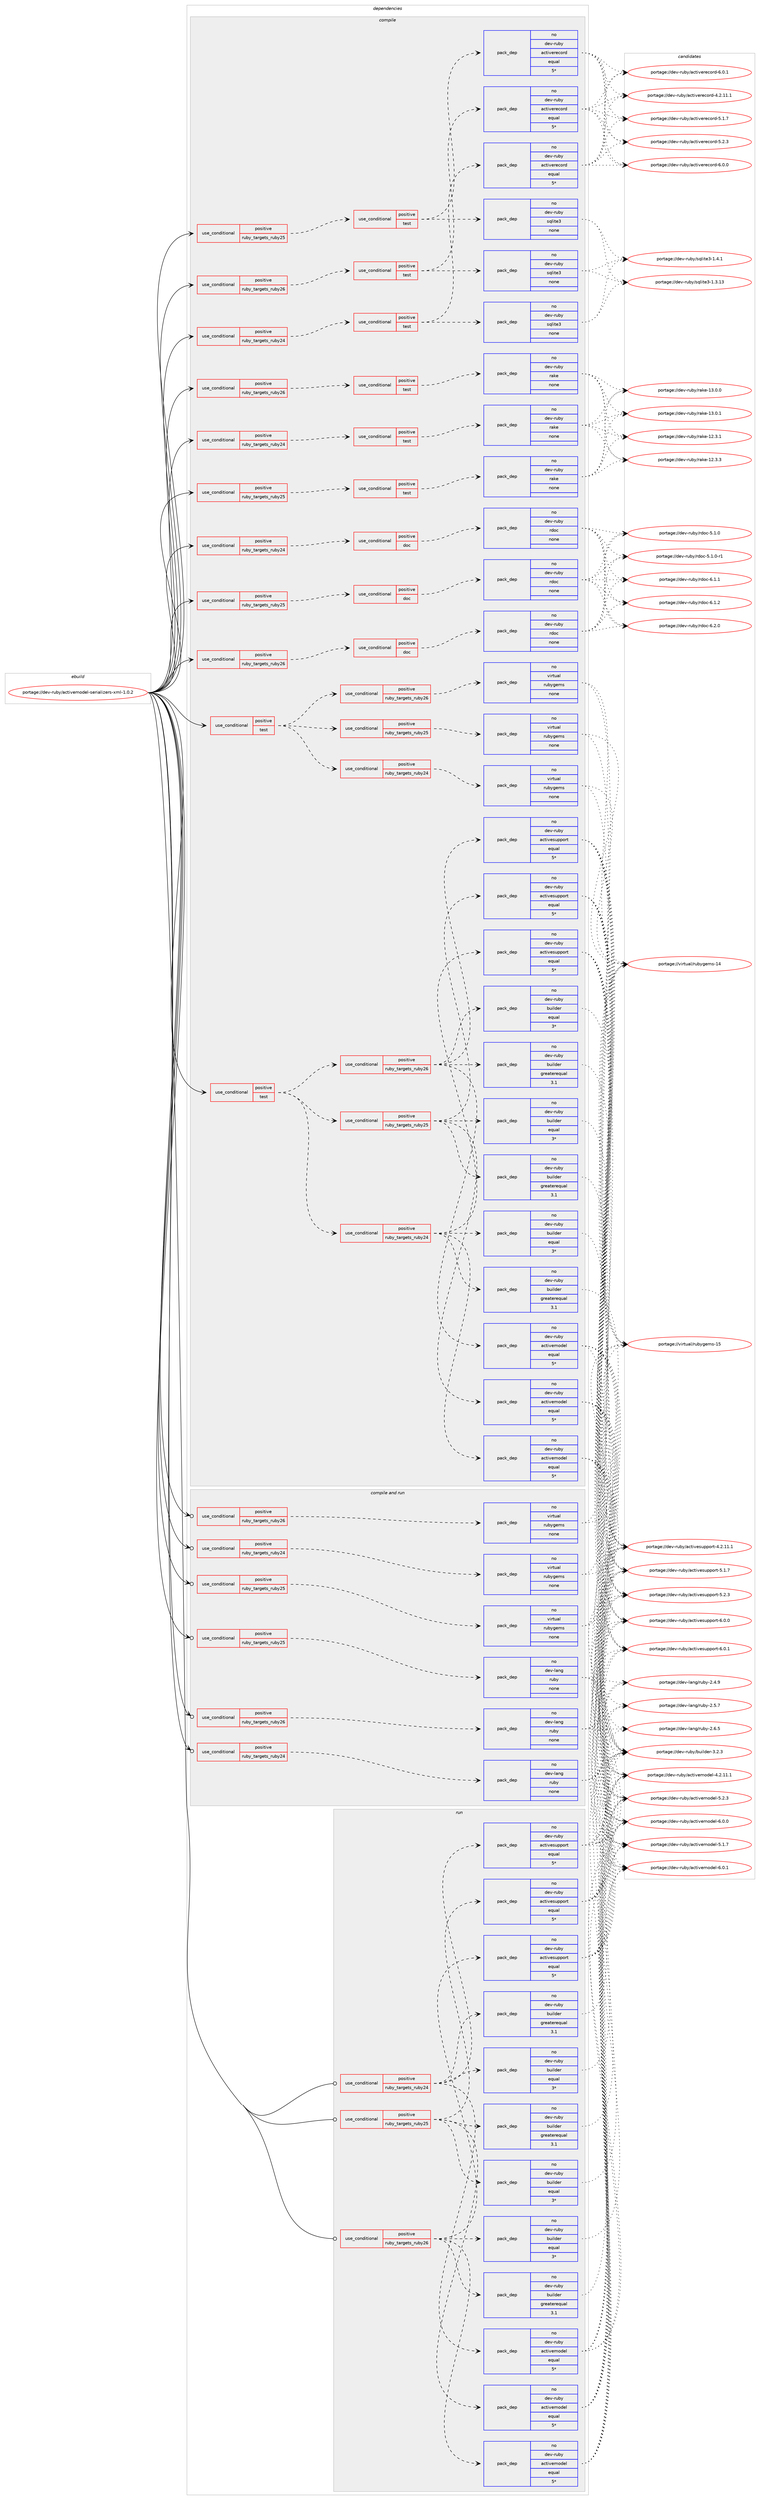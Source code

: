 digraph prolog {

# *************
# Graph options
# *************

newrank=true;
concentrate=true;
compound=true;
graph [rankdir=LR,fontname=Helvetica,fontsize=10,ranksep=1.5];#, ranksep=2.5, nodesep=0.2];
edge  [arrowhead=vee];
node  [fontname=Helvetica,fontsize=10];

# **********
# The ebuild
# **********

subgraph cluster_leftcol {
color=gray;
rank=same;
label=<<i>ebuild</i>>;
id [label="portage://dev-ruby/activemodel-serializers-xml-1.0.2", color=red, width=4, href="../dev-ruby/activemodel-serializers-xml-1.0.2.svg"];
}

# ****************
# The dependencies
# ****************

subgraph cluster_midcol {
color=gray;
label=<<i>dependencies</i>>;
subgraph cluster_compile {
fillcolor="#eeeeee";
style=filled;
label=<<i>compile</i>>;
subgraph cond46515 {
dependency210019 [label=<<TABLE BORDER="0" CELLBORDER="1" CELLSPACING="0" CELLPADDING="4"><TR><TD ROWSPAN="3" CELLPADDING="10">use_conditional</TD></TR><TR><TD>positive</TD></TR><TR><TD>ruby_targets_ruby24</TD></TR></TABLE>>, shape=none, color=red];
subgraph cond46516 {
dependency210020 [label=<<TABLE BORDER="0" CELLBORDER="1" CELLSPACING="0" CELLPADDING="4"><TR><TD ROWSPAN="3" CELLPADDING="10">use_conditional</TD></TR><TR><TD>positive</TD></TR><TR><TD>doc</TD></TR></TABLE>>, shape=none, color=red];
subgraph pack160068 {
dependency210021 [label=<<TABLE BORDER="0" CELLBORDER="1" CELLSPACING="0" CELLPADDING="4" WIDTH="220"><TR><TD ROWSPAN="6" CELLPADDING="30">pack_dep</TD></TR><TR><TD WIDTH="110">no</TD></TR><TR><TD>dev-ruby</TD></TR><TR><TD>rdoc</TD></TR><TR><TD>none</TD></TR><TR><TD></TD></TR></TABLE>>, shape=none, color=blue];
}
dependency210020:e -> dependency210021:w [weight=20,style="dashed",arrowhead="vee"];
}
dependency210019:e -> dependency210020:w [weight=20,style="dashed",arrowhead="vee"];
}
id:e -> dependency210019:w [weight=20,style="solid",arrowhead="vee"];
subgraph cond46517 {
dependency210022 [label=<<TABLE BORDER="0" CELLBORDER="1" CELLSPACING="0" CELLPADDING="4"><TR><TD ROWSPAN="3" CELLPADDING="10">use_conditional</TD></TR><TR><TD>positive</TD></TR><TR><TD>ruby_targets_ruby24</TD></TR></TABLE>>, shape=none, color=red];
subgraph cond46518 {
dependency210023 [label=<<TABLE BORDER="0" CELLBORDER="1" CELLSPACING="0" CELLPADDING="4"><TR><TD ROWSPAN="3" CELLPADDING="10">use_conditional</TD></TR><TR><TD>positive</TD></TR><TR><TD>test</TD></TR></TABLE>>, shape=none, color=red];
subgraph pack160069 {
dependency210024 [label=<<TABLE BORDER="0" CELLBORDER="1" CELLSPACING="0" CELLPADDING="4" WIDTH="220"><TR><TD ROWSPAN="6" CELLPADDING="30">pack_dep</TD></TR><TR><TD WIDTH="110">no</TD></TR><TR><TD>dev-ruby</TD></TR><TR><TD>activerecord</TD></TR><TR><TD>equal</TD></TR><TR><TD>5*</TD></TR></TABLE>>, shape=none, color=blue];
}
dependency210023:e -> dependency210024:w [weight=20,style="dashed",arrowhead="vee"];
subgraph pack160070 {
dependency210025 [label=<<TABLE BORDER="0" CELLBORDER="1" CELLSPACING="0" CELLPADDING="4" WIDTH="220"><TR><TD ROWSPAN="6" CELLPADDING="30">pack_dep</TD></TR><TR><TD WIDTH="110">no</TD></TR><TR><TD>dev-ruby</TD></TR><TR><TD>sqlite3</TD></TR><TR><TD>none</TD></TR><TR><TD></TD></TR></TABLE>>, shape=none, color=blue];
}
dependency210023:e -> dependency210025:w [weight=20,style="dashed",arrowhead="vee"];
}
dependency210022:e -> dependency210023:w [weight=20,style="dashed",arrowhead="vee"];
}
id:e -> dependency210022:w [weight=20,style="solid",arrowhead="vee"];
subgraph cond46519 {
dependency210026 [label=<<TABLE BORDER="0" CELLBORDER="1" CELLSPACING="0" CELLPADDING="4"><TR><TD ROWSPAN="3" CELLPADDING="10">use_conditional</TD></TR><TR><TD>positive</TD></TR><TR><TD>ruby_targets_ruby24</TD></TR></TABLE>>, shape=none, color=red];
subgraph cond46520 {
dependency210027 [label=<<TABLE BORDER="0" CELLBORDER="1" CELLSPACING="0" CELLPADDING="4"><TR><TD ROWSPAN="3" CELLPADDING="10">use_conditional</TD></TR><TR><TD>positive</TD></TR><TR><TD>test</TD></TR></TABLE>>, shape=none, color=red];
subgraph pack160071 {
dependency210028 [label=<<TABLE BORDER="0" CELLBORDER="1" CELLSPACING="0" CELLPADDING="4" WIDTH="220"><TR><TD ROWSPAN="6" CELLPADDING="30">pack_dep</TD></TR><TR><TD WIDTH="110">no</TD></TR><TR><TD>dev-ruby</TD></TR><TR><TD>rake</TD></TR><TR><TD>none</TD></TR><TR><TD></TD></TR></TABLE>>, shape=none, color=blue];
}
dependency210027:e -> dependency210028:w [weight=20,style="dashed",arrowhead="vee"];
}
dependency210026:e -> dependency210027:w [weight=20,style="dashed",arrowhead="vee"];
}
id:e -> dependency210026:w [weight=20,style="solid",arrowhead="vee"];
subgraph cond46521 {
dependency210029 [label=<<TABLE BORDER="0" CELLBORDER="1" CELLSPACING="0" CELLPADDING="4"><TR><TD ROWSPAN="3" CELLPADDING="10">use_conditional</TD></TR><TR><TD>positive</TD></TR><TR><TD>ruby_targets_ruby25</TD></TR></TABLE>>, shape=none, color=red];
subgraph cond46522 {
dependency210030 [label=<<TABLE BORDER="0" CELLBORDER="1" CELLSPACING="0" CELLPADDING="4"><TR><TD ROWSPAN="3" CELLPADDING="10">use_conditional</TD></TR><TR><TD>positive</TD></TR><TR><TD>doc</TD></TR></TABLE>>, shape=none, color=red];
subgraph pack160072 {
dependency210031 [label=<<TABLE BORDER="0" CELLBORDER="1" CELLSPACING="0" CELLPADDING="4" WIDTH="220"><TR><TD ROWSPAN="6" CELLPADDING="30">pack_dep</TD></TR><TR><TD WIDTH="110">no</TD></TR><TR><TD>dev-ruby</TD></TR><TR><TD>rdoc</TD></TR><TR><TD>none</TD></TR><TR><TD></TD></TR></TABLE>>, shape=none, color=blue];
}
dependency210030:e -> dependency210031:w [weight=20,style="dashed",arrowhead="vee"];
}
dependency210029:e -> dependency210030:w [weight=20,style="dashed",arrowhead="vee"];
}
id:e -> dependency210029:w [weight=20,style="solid",arrowhead="vee"];
subgraph cond46523 {
dependency210032 [label=<<TABLE BORDER="0" CELLBORDER="1" CELLSPACING="0" CELLPADDING="4"><TR><TD ROWSPAN="3" CELLPADDING="10">use_conditional</TD></TR><TR><TD>positive</TD></TR><TR><TD>ruby_targets_ruby25</TD></TR></TABLE>>, shape=none, color=red];
subgraph cond46524 {
dependency210033 [label=<<TABLE BORDER="0" CELLBORDER="1" CELLSPACING="0" CELLPADDING="4"><TR><TD ROWSPAN="3" CELLPADDING="10">use_conditional</TD></TR><TR><TD>positive</TD></TR><TR><TD>test</TD></TR></TABLE>>, shape=none, color=red];
subgraph pack160073 {
dependency210034 [label=<<TABLE BORDER="0" CELLBORDER="1" CELLSPACING="0" CELLPADDING="4" WIDTH="220"><TR><TD ROWSPAN="6" CELLPADDING="30">pack_dep</TD></TR><TR><TD WIDTH="110">no</TD></TR><TR><TD>dev-ruby</TD></TR><TR><TD>activerecord</TD></TR><TR><TD>equal</TD></TR><TR><TD>5*</TD></TR></TABLE>>, shape=none, color=blue];
}
dependency210033:e -> dependency210034:w [weight=20,style="dashed",arrowhead="vee"];
subgraph pack160074 {
dependency210035 [label=<<TABLE BORDER="0" CELLBORDER="1" CELLSPACING="0" CELLPADDING="4" WIDTH="220"><TR><TD ROWSPAN="6" CELLPADDING="30">pack_dep</TD></TR><TR><TD WIDTH="110">no</TD></TR><TR><TD>dev-ruby</TD></TR><TR><TD>sqlite3</TD></TR><TR><TD>none</TD></TR><TR><TD></TD></TR></TABLE>>, shape=none, color=blue];
}
dependency210033:e -> dependency210035:w [weight=20,style="dashed",arrowhead="vee"];
}
dependency210032:e -> dependency210033:w [weight=20,style="dashed",arrowhead="vee"];
}
id:e -> dependency210032:w [weight=20,style="solid",arrowhead="vee"];
subgraph cond46525 {
dependency210036 [label=<<TABLE BORDER="0" CELLBORDER="1" CELLSPACING="0" CELLPADDING="4"><TR><TD ROWSPAN="3" CELLPADDING="10">use_conditional</TD></TR><TR><TD>positive</TD></TR><TR><TD>ruby_targets_ruby25</TD></TR></TABLE>>, shape=none, color=red];
subgraph cond46526 {
dependency210037 [label=<<TABLE BORDER="0" CELLBORDER="1" CELLSPACING="0" CELLPADDING="4"><TR><TD ROWSPAN="3" CELLPADDING="10">use_conditional</TD></TR><TR><TD>positive</TD></TR><TR><TD>test</TD></TR></TABLE>>, shape=none, color=red];
subgraph pack160075 {
dependency210038 [label=<<TABLE BORDER="0" CELLBORDER="1" CELLSPACING="0" CELLPADDING="4" WIDTH="220"><TR><TD ROWSPAN="6" CELLPADDING="30">pack_dep</TD></TR><TR><TD WIDTH="110">no</TD></TR><TR><TD>dev-ruby</TD></TR><TR><TD>rake</TD></TR><TR><TD>none</TD></TR><TR><TD></TD></TR></TABLE>>, shape=none, color=blue];
}
dependency210037:e -> dependency210038:w [weight=20,style="dashed",arrowhead="vee"];
}
dependency210036:e -> dependency210037:w [weight=20,style="dashed",arrowhead="vee"];
}
id:e -> dependency210036:w [weight=20,style="solid",arrowhead="vee"];
subgraph cond46527 {
dependency210039 [label=<<TABLE BORDER="0" CELLBORDER="1" CELLSPACING="0" CELLPADDING="4"><TR><TD ROWSPAN="3" CELLPADDING="10">use_conditional</TD></TR><TR><TD>positive</TD></TR><TR><TD>ruby_targets_ruby26</TD></TR></TABLE>>, shape=none, color=red];
subgraph cond46528 {
dependency210040 [label=<<TABLE BORDER="0" CELLBORDER="1" CELLSPACING="0" CELLPADDING="4"><TR><TD ROWSPAN="3" CELLPADDING="10">use_conditional</TD></TR><TR><TD>positive</TD></TR><TR><TD>doc</TD></TR></TABLE>>, shape=none, color=red];
subgraph pack160076 {
dependency210041 [label=<<TABLE BORDER="0" CELLBORDER="1" CELLSPACING="0" CELLPADDING="4" WIDTH="220"><TR><TD ROWSPAN="6" CELLPADDING="30">pack_dep</TD></TR><TR><TD WIDTH="110">no</TD></TR><TR><TD>dev-ruby</TD></TR><TR><TD>rdoc</TD></TR><TR><TD>none</TD></TR><TR><TD></TD></TR></TABLE>>, shape=none, color=blue];
}
dependency210040:e -> dependency210041:w [weight=20,style="dashed",arrowhead="vee"];
}
dependency210039:e -> dependency210040:w [weight=20,style="dashed",arrowhead="vee"];
}
id:e -> dependency210039:w [weight=20,style="solid",arrowhead="vee"];
subgraph cond46529 {
dependency210042 [label=<<TABLE BORDER="0" CELLBORDER="1" CELLSPACING="0" CELLPADDING="4"><TR><TD ROWSPAN="3" CELLPADDING="10">use_conditional</TD></TR><TR><TD>positive</TD></TR><TR><TD>ruby_targets_ruby26</TD></TR></TABLE>>, shape=none, color=red];
subgraph cond46530 {
dependency210043 [label=<<TABLE BORDER="0" CELLBORDER="1" CELLSPACING="0" CELLPADDING="4"><TR><TD ROWSPAN="3" CELLPADDING="10">use_conditional</TD></TR><TR><TD>positive</TD></TR><TR><TD>test</TD></TR></TABLE>>, shape=none, color=red];
subgraph pack160077 {
dependency210044 [label=<<TABLE BORDER="0" CELLBORDER="1" CELLSPACING="0" CELLPADDING="4" WIDTH="220"><TR><TD ROWSPAN="6" CELLPADDING="30">pack_dep</TD></TR><TR><TD WIDTH="110">no</TD></TR><TR><TD>dev-ruby</TD></TR><TR><TD>activerecord</TD></TR><TR><TD>equal</TD></TR><TR><TD>5*</TD></TR></TABLE>>, shape=none, color=blue];
}
dependency210043:e -> dependency210044:w [weight=20,style="dashed",arrowhead="vee"];
subgraph pack160078 {
dependency210045 [label=<<TABLE BORDER="0" CELLBORDER="1" CELLSPACING="0" CELLPADDING="4" WIDTH="220"><TR><TD ROWSPAN="6" CELLPADDING="30">pack_dep</TD></TR><TR><TD WIDTH="110">no</TD></TR><TR><TD>dev-ruby</TD></TR><TR><TD>sqlite3</TD></TR><TR><TD>none</TD></TR><TR><TD></TD></TR></TABLE>>, shape=none, color=blue];
}
dependency210043:e -> dependency210045:w [weight=20,style="dashed",arrowhead="vee"];
}
dependency210042:e -> dependency210043:w [weight=20,style="dashed",arrowhead="vee"];
}
id:e -> dependency210042:w [weight=20,style="solid",arrowhead="vee"];
subgraph cond46531 {
dependency210046 [label=<<TABLE BORDER="0" CELLBORDER="1" CELLSPACING="0" CELLPADDING="4"><TR><TD ROWSPAN="3" CELLPADDING="10">use_conditional</TD></TR><TR><TD>positive</TD></TR><TR><TD>ruby_targets_ruby26</TD></TR></TABLE>>, shape=none, color=red];
subgraph cond46532 {
dependency210047 [label=<<TABLE BORDER="0" CELLBORDER="1" CELLSPACING="0" CELLPADDING="4"><TR><TD ROWSPAN="3" CELLPADDING="10">use_conditional</TD></TR><TR><TD>positive</TD></TR><TR><TD>test</TD></TR></TABLE>>, shape=none, color=red];
subgraph pack160079 {
dependency210048 [label=<<TABLE BORDER="0" CELLBORDER="1" CELLSPACING="0" CELLPADDING="4" WIDTH="220"><TR><TD ROWSPAN="6" CELLPADDING="30">pack_dep</TD></TR><TR><TD WIDTH="110">no</TD></TR><TR><TD>dev-ruby</TD></TR><TR><TD>rake</TD></TR><TR><TD>none</TD></TR><TR><TD></TD></TR></TABLE>>, shape=none, color=blue];
}
dependency210047:e -> dependency210048:w [weight=20,style="dashed",arrowhead="vee"];
}
dependency210046:e -> dependency210047:w [weight=20,style="dashed",arrowhead="vee"];
}
id:e -> dependency210046:w [weight=20,style="solid",arrowhead="vee"];
subgraph cond46533 {
dependency210049 [label=<<TABLE BORDER="0" CELLBORDER="1" CELLSPACING="0" CELLPADDING="4"><TR><TD ROWSPAN="3" CELLPADDING="10">use_conditional</TD></TR><TR><TD>positive</TD></TR><TR><TD>test</TD></TR></TABLE>>, shape=none, color=red];
subgraph cond46534 {
dependency210050 [label=<<TABLE BORDER="0" CELLBORDER="1" CELLSPACING="0" CELLPADDING="4"><TR><TD ROWSPAN="3" CELLPADDING="10">use_conditional</TD></TR><TR><TD>positive</TD></TR><TR><TD>ruby_targets_ruby24</TD></TR></TABLE>>, shape=none, color=red];
subgraph pack160080 {
dependency210051 [label=<<TABLE BORDER="0" CELLBORDER="1" CELLSPACING="0" CELLPADDING="4" WIDTH="220"><TR><TD ROWSPAN="6" CELLPADDING="30">pack_dep</TD></TR><TR><TD WIDTH="110">no</TD></TR><TR><TD>dev-ruby</TD></TR><TR><TD>activesupport</TD></TR><TR><TD>equal</TD></TR><TR><TD>5*</TD></TR></TABLE>>, shape=none, color=blue];
}
dependency210050:e -> dependency210051:w [weight=20,style="dashed",arrowhead="vee"];
subgraph pack160081 {
dependency210052 [label=<<TABLE BORDER="0" CELLBORDER="1" CELLSPACING="0" CELLPADDING="4" WIDTH="220"><TR><TD ROWSPAN="6" CELLPADDING="30">pack_dep</TD></TR><TR><TD WIDTH="110">no</TD></TR><TR><TD>dev-ruby</TD></TR><TR><TD>activemodel</TD></TR><TR><TD>equal</TD></TR><TR><TD>5*</TD></TR></TABLE>>, shape=none, color=blue];
}
dependency210050:e -> dependency210052:w [weight=20,style="dashed",arrowhead="vee"];
subgraph pack160082 {
dependency210053 [label=<<TABLE BORDER="0" CELLBORDER="1" CELLSPACING="0" CELLPADDING="4" WIDTH="220"><TR><TD ROWSPAN="6" CELLPADDING="30">pack_dep</TD></TR><TR><TD WIDTH="110">no</TD></TR><TR><TD>dev-ruby</TD></TR><TR><TD>builder</TD></TR><TR><TD>equal</TD></TR><TR><TD>3*</TD></TR></TABLE>>, shape=none, color=blue];
}
dependency210050:e -> dependency210053:w [weight=20,style="dashed",arrowhead="vee"];
subgraph pack160083 {
dependency210054 [label=<<TABLE BORDER="0" CELLBORDER="1" CELLSPACING="0" CELLPADDING="4" WIDTH="220"><TR><TD ROWSPAN="6" CELLPADDING="30">pack_dep</TD></TR><TR><TD WIDTH="110">no</TD></TR><TR><TD>dev-ruby</TD></TR><TR><TD>builder</TD></TR><TR><TD>greaterequal</TD></TR><TR><TD>3.1</TD></TR></TABLE>>, shape=none, color=blue];
}
dependency210050:e -> dependency210054:w [weight=20,style="dashed",arrowhead="vee"];
}
dependency210049:e -> dependency210050:w [weight=20,style="dashed",arrowhead="vee"];
subgraph cond46535 {
dependency210055 [label=<<TABLE BORDER="0" CELLBORDER="1" CELLSPACING="0" CELLPADDING="4"><TR><TD ROWSPAN="3" CELLPADDING="10">use_conditional</TD></TR><TR><TD>positive</TD></TR><TR><TD>ruby_targets_ruby25</TD></TR></TABLE>>, shape=none, color=red];
subgraph pack160084 {
dependency210056 [label=<<TABLE BORDER="0" CELLBORDER="1" CELLSPACING="0" CELLPADDING="4" WIDTH="220"><TR><TD ROWSPAN="6" CELLPADDING="30">pack_dep</TD></TR><TR><TD WIDTH="110">no</TD></TR><TR><TD>dev-ruby</TD></TR><TR><TD>activesupport</TD></TR><TR><TD>equal</TD></TR><TR><TD>5*</TD></TR></TABLE>>, shape=none, color=blue];
}
dependency210055:e -> dependency210056:w [weight=20,style="dashed",arrowhead="vee"];
subgraph pack160085 {
dependency210057 [label=<<TABLE BORDER="0" CELLBORDER="1" CELLSPACING="0" CELLPADDING="4" WIDTH="220"><TR><TD ROWSPAN="6" CELLPADDING="30">pack_dep</TD></TR><TR><TD WIDTH="110">no</TD></TR><TR><TD>dev-ruby</TD></TR><TR><TD>activemodel</TD></TR><TR><TD>equal</TD></TR><TR><TD>5*</TD></TR></TABLE>>, shape=none, color=blue];
}
dependency210055:e -> dependency210057:w [weight=20,style="dashed",arrowhead="vee"];
subgraph pack160086 {
dependency210058 [label=<<TABLE BORDER="0" CELLBORDER="1" CELLSPACING="0" CELLPADDING="4" WIDTH="220"><TR><TD ROWSPAN="6" CELLPADDING="30">pack_dep</TD></TR><TR><TD WIDTH="110">no</TD></TR><TR><TD>dev-ruby</TD></TR><TR><TD>builder</TD></TR><TR><TD>equal</TD></TR><TR><TD>3*</TD></TR></TABLE>>, shape=none, color=blue];
}
dependency210055:e -> dependency210058:w [weight=20,style="dashed",arrowhead="vee"];
subgraph pack160087 {
dependency210059 [label=<<TABLE BORDER="0" CELLBORDER="1" CELLSPACING="0" CELLPADDING="4" WIDTH="220"><TR><TD ROWSPAN="6" CELLPADDING="30">pack_dep</TD></TR><TR><TD WIDTH="110">no</TD></TR><TR><TD>dev-ruby</TD></TR><TR><TD>builder</TD></TR><TR><TD>greaterequal</TD></TR><TR><TD>3.1</TD></TR></TABLE>>, shape=none, color=blue];
}
dependency210055:e -> dependency210059:w [weight=20,style="dashed",arrowhead="vee"];
}
dependency210049:e -> dependency210055:w [weight=20,style="dashed",arrowhead="vee"];
subgraph cond46536 {
dependency210060 [label=<<TABLE BORDER="0" CELLBORDER="1" CELLSPACING="0" CELLPADDING="4"><TR><TD ROWSPAN="3" CELLPADDING="10">use_conditional</TD></TR><TR><TD>positive</TD></TR><TR><TD>ruby_targets_ruby26</TD></TR></TABLE>>, shape=none, color=red];
subgraph pack160088 {
dependency210061 [label=<<TABLE BORDER="0" CELLBORDER="1" CELLSPACING="0" CELLPADDING="4" WIDTH="220"><TR><TD ROWSPAN="6" CELLPADDING="30">pack_dep</TD></TR><TR><TD WIDTH="110">no</TD></TR><TR><TD>dev-ruby</TD></TR><TR><TD>activesupport</TD></TR><TR><TD>equal</TD></TR><TR><TD>5*</TD></TR></TABLE>>, shape=none, color=blue];
}
dependency210060:e -> dependency210061:w [weight=20,style="dashed",arrowhead="vee"];
subgraph pack160089 {
dependency210062 [label=<<TABLE BORDER="0" CELLBORDER="1" CELLSPACING="0" CELLPADDING="4" WIDTH="220"><TR><TD ROWSPAN="6" CELLPADDING="30">pack_dep</TD></TR><TR><TD WIDTH="110">no</TD></TR><TR><TD>dev-ruby</TD></TR><TR><TD>activemodel</TD></TR><TR><TD>equal</TD></TR><TR><TD>5*</TD></TR></TABLE>>, shape=none, color=blue];
}
dependency210060:e -> dependency210062:w [weight=20,style="dashed",arrowhead="vee"];
subgraph pack160090 {
dependency210063 [label=<<TABLE BORDER="0" CELLBORDER="1" CELLSPACING="0" CELLPADDING="4" WIDTH="220"><TR><TD ROWSPAN="6" CELLPADDING="30">pack_dep</TD></TR><TR><TD WIDTH="110">no</TD></TR><TR><TD>dev-ruby</TD></TR><TR><TD>builder</TD></TR><TR><TD>equal</TD></TR><TR><TD>3*</TD></TR></TABLE>>, shape=none, color=blue];
}
dependency210060:e -> dependency210063:w [weight=20,style="dashed",arrowhead="vee"];
subgraph pack160091 {
dependency210064 [label=<<TABLE BORDER="0" CELLBORDER="1" CELLSPACING="0" CELLPADDING="4" WIDTH="220"><TR><TD ROWSPAN="6" CELLPADDING="30">pack_dep</TD></TR><TR><TD WIDTH="110">no</TD></TR><TR><TD>dev-ruby</TD></TR><TR><TD>builder</TD></TR><TR><TD>greaterequal</TD></TR><TR><TD>3.1</TD></TR></TABLE>>, shape=none, color=blue];
}
dependency210060:e -> dependency210064:w [weight=20,style="dashed",arrowhead="vee"];
}
dependency210049:e -> dependency210060:w [weight=20,style="dashed",arrowhead="vee"];
}
id:e -> dependency210049:w [weight=20,style="solid",arrowhead="vee"];
subgraph cond46537 {
dependency210065 [label=<<TABLE BORDER="0" CELLBORDER="1" CELLSPACING="0" CELLPADDING="4"><TR><TD ROWSPAN="3" CELLPADDING="10">use_conditional</TD></TR><TR><TD>positive</TD></TR><TR><TD>test</TD></TR></TABLE>>, shape=none, color=red];
subgraph cond46538 {
dependency210066 [label=<<TABLE BORDER="0" CELLBORDER="1" CELLSPACING="0" CELLPADDING="4"><TR><TD ROWSPAN="3" CELLPADDING="10">use_conditional</TD></TR><TR><TD>positive</TD></TR><TR><TD>ruby_targets_ruby24</TD></TR></TABLE>>, shape=none, color=red];
subgraph pack160092 {
dependency210067 [label=<<TABLE BORDER="0" CELLBORDER="1" CELLSPACING="0" CELLPADDING="4" WIDTH="220"><TR><TD ROWSPAN="6" CELLPADDING="30">pack_dep</TD></TR><TR><TD WIDTH="110">no</TD></TR><TR><TD>virtual</TD></TR><TR><TD>rubygems</TD></TR><TR><TD>none</TD></TR><TR><TD></TD></TR></TABLE>>, shape=none, color=blue];
}
dependency210066:e -> dependency210067:w [weight=20,style="dashed",arrowhead="vee"];
}
dependency210065:e -> dependency210066:w [weight=20,style="dashed",arrowhead="vee"];
subgraph cond46539 {
dependency210068 [label=<<TABLE BORDER="0" CELLBORDER="1" CELLSPACING="0" CELLPADDING="4"><TR><TD ROWSPAN="3" CELLPADDING="10">use_conditional</TD></TR><TR><TD>positive</TD></TR><TR><TD>ruby_targets_ruby25</TD></TR></TABLE>>, shape=none, color=red];
subgraph pack160093 {
dependency210069 [label=<<TABLE BORDER="0" CELLBORDER="1" CELLSPACING="0" CELLPADDING="4" WIDTH="220"><TR><TD ROWSPAN="6" CELLPADDING="30">pack_dep</TD></TR><TR><TD WIDTH="110">no</TD></TR><TR><TD>virtual</TD></TR><TR><TD>rubygems</TD></TR><TR><TD>none</TD></TR><TR><TD></TD></TR></TABLE>>, shape=none, color=blue];
}
dependency210068:e -> dependency210069:w [weight=20,style="dashed",arrowhead="vee"];
}
dependency210065:e -> dependency210068:w [weight=20,style="dashed",arrowhead="vee"];
subgraph cond46540 {
dependency210070 [label=<<TABLE BORDER="0" CELLBORDER="1" CELLSPACING="0" CELLPADDING="4"><TR><TD ROWSPAN="3" CELLPADDING="10">use_conditional</TD></TR><TR><TD>positive</TD></TR><TR><TD>ruby_targets_ruby26</TD></TR></TABLE>>, shape=none, color=red];
subgraph pack160094 {
dependency210071 [label=<<TABLE BORDER="0" CELLBORDER="1" CELLSPACING="0" CELLPADDING="4" WIDTH="220"><TR><TD ROWSPAN="6" CELLPADDING="30">pack_dep</TD></TR><TR><TD WIDTH="110">no</TD></TR><TR><TD>virtual</TD></TR><TR><TD>rubygems</TD></TR><TR><TD>none</TD></TR><TR><TD></TD></TR></TABLE>>, shape=none, color=blue];
}
dependency210070:e -> dependency210071:w [weight=20,style="dashed",arrowhead="vee"];
}
dependency210065:e -> dependency210070:w [weight=20,style="dashed",arrowhead="vee"];
}
id:e -> dependency210065:w [weight=20,style="solid",arrowhead="vee"];
}
subgraph cluster_compileandrun {
fillcolor="#eeeeee";
style=filled;
label=<<i>compile and run</i>>;
subgraph cond46541 {
dependency210072 [label=<<TABLE BORDER="0" CELLBORDER="1" CELLSPACING="0" CELLPADDING="4"><TR><TD ROWSPAN="3" CELLPADDING="10">use_conditional</TD></TR><TR><TD>positive</TD></TR><TR><TD>ruby_targets_ruby24</TD></TR></TABLE>>, shape=none, color=red];
subgraph pack160095 {
dependency210073 [label=<<TABLE BORDER="0" CELLBORDER="1" CELLSPACING="0" CELLPADDING="4" WIDTH="220"><TR><TD ROWSPAN="6" CELLPADDING="30">pack_dep</TD></TR><TR><TD WIDTH="110">no</TD></TR><TR><TD>dev-lang</TD></TR><TR><TD>ruby</TD></TR><TR><TD>none</TD></TR><TR><TD></TD></TR></TABLE>>, shape=none, color=blue];
}
dependency210072:e -> dependency210073:w [weight=20,style="dashed",arrowhead="vee"];
}
id:e -> dependency210072:w [weight=20,style="solid",arrowhead="odotvee"];
subgraph cond46542 {
dependency210074 [label=<<TABLE BORDER="0" CELLBORDER="1" CELLSPACING="0" CELLPADDING="4"><TR><TD ROWSPAN="3" CELLPADDING="10">use_conditional</TD></TR><TR><TD>positive</TD></TR><TR><TD>ruby_targets_ruby24</TD></TR></TABLE>>, shape=none, color=red];
subgraph pack160096 {
dependency210075 [label=<<TABLE BORDER="0" CELLBORDER="1" CELLSPACING="0" CELLPADDING="4" WIDTH="220"><TR><TD ROWSPAN="6" CELLPADDING="30">pack_dep</TD></TR><TR><TD WIDTH="110">no</TD></TR><TR><TD>virtual</TD></TR><TR><TD>rubygems</TD></TR><TR><TD>none</TD></TR><TR><TD></TD></TR></TABLE>>, shape=none, color=blue];
}
dependency210074:e -> dependency210075:w [weight=20,style="dashed",arrowhead="vee"];
}
id:e -> dependency210074:w [weight=20,style="solid",arrowhead="odotvee"];
subgraph cond46543 {
dependency210076 [label=<<TABLE BORDER="0" CELLBORDER="1" CELLSPACING="0" CELLPADDING="4"><TR><TD ROWSPAN="3" CELLPADDING="10">use_conditional</TD></TR><TR><TD>positive</TD></TR><TR><TD>ruby_targets_ruby25</TD></TR></TABLE>>, shape=none, color=red];
subgraph pack160097 {
dependency210077 [label=<<TABLE BORDER="0" CELLBORDER="1" CELLSPACING="0" CELLPADDING="4" WIDTH="220"><TR><TD ROWSPAN="6" CELLPADDING="30">pack_dep</TD></TR><TR><TD WIDTH="110">no</TD></TR><TR><TD>dev-lang</TD></TR><TR><TD>ruby</TD></TR><TR><TD>none</TD></TR><TR><TD></TD></TR></TABLE>>, shape=none, color=blue];
}
dependency210076:e -> dependency210077:w [weight=20,style="dashed",arrowhead="vee"];
}
id:e -> dependency210076:w [weight=20,style="solid",arrowhead="odotvee"];
subgraph cond46544 {
dependency210078 [label=<<TABLE BORDER="0" CELLBORDER="1" CELLSPACING="0" CELLPADDING="4"><TR><TD ROWSPAN="3" CELLPADDING="10">use_conditional</TD></TR><TR><TD>positive</TD></TR><TR><TD>ruby_targets_ruby25</TD></TR></TABLE>>, shape=none, color=red];
subgraph pack160098 {
dependency210079 [label=<<TABLE BORDER="0" CELLBORDER="1" CELLSPACING="0" CELLPADDING="4" WIDTH="220"><TR><TD ROWSPAN="6" CELLPADDING="30">pack_dep</TD></TR><TR><TD WIDTH="110">no</TD></TR><TR><TD>virtual</TD></TR><TR><TD>rubygems</TD></TR><TR><TD>none</TD></TR><TR><TD></TD></TR></TABLE>>, shape=none, color=blue];
}
dependency210078:e -> dependency210079:w [weight=20,style="dashed",arrowhead="vee"];
}
id:e -> dependency210078:w [weight=20,style="solid",arrowhead="odotvee"];
subgraph cond46545 {
dependency210080 [label=<<TABLE BORDER="0" CELLBORDER="1" CELLSPACING="0" CELLPADDING="4"><TR><TD ROWSPAN="3" CELLPADDING="10">use_conditional</TD></TR><TR><TD>positive</TD></TR><TR><TD>ruby_targets_ruby26</TD></TR></TABLE>>, shape=none, color=red];
subgraph pack160099 {
dependency210081 [label=<<TABLE BORDER="0" CELLBORDER="1" CELLSPACING="0" CELLPADDING="4" WIDTH="220"><TR><TD ROWSPAN="6" CELLPADDING="30">pack_dep</TD></TR><TR><TD WIDTH="110">no</TD></TR><TR><TD>dev-lang</TD></TR><TR><TD>ruby</TD></TR><TR><TD>none</TD></TR><TR><TD></TD></TR></TABLE>>, shape=none, color=blue];
}
dependency210080:e -> dependency210081:w [weight=20,style="dashed",arrowhead="vee"];
}
id:e -> dependency210080:w [weight=20,style="solid",arrowhead="odotvee"];
subgraph cond46546 {
dependency210082 [label=<<TABLE BORDER="0" CELLBORDER="1" CELLSPACING="0" CELLPADDING="4"><TR><TD ROWSPAN="3" CELLPADDING="10">use_conditional</TD></TR><TR><TD>positive</TD></TR><TR><TD>ruby_targets_ruby26</TD></TR></TABLE>>, shape=none, color=red];
subgraph pack160100 {
dependency210083 [label=<<TABLE BORDER="0" CELLBORDER="1" CELLSPACING="0" CELLPADDING="4" WIDTH="220"><TR><TD ROWSPAN="6" CELLPADDING="30">pack_dep</TD></TR><TR><TD WIDTH="110">no</TD></TR><TR><TD>virtual</TD></TR><TR><TD>rubygems</TD></TR><TR><TD>none</TD></TR><TR><TD></TD></TR></TABLE>>, shape=none, color=blue];
}
dependency210082:e -> dependency210083:w [weight=20,style="dashed",arrowhead="vee"];
}
id:e -> dependency210082:w [weight=20,style="solid",arrowhead="odotvee"];
}
subgraph cluster_run {
fillcolor="#eeeeee";
style=filled;
label=<<i>run</i>>;
subgraph cond46547 {
dependency210084 [label=<<TABLE BORDER="0" CELLBORDER="1" CELLSPACING="0" CELLPADDING="4"><TR><TD ROWSPAN="3" CELLPADDING="10">use_conditional</TD></TR><TR><TD>positive</TD></TR><TR><TD>ruby_targets_ruby24</TD></TR></TABLE>>, shape=none, color=red];
subgraph pack160101 {
dependency210085 [label=<<TABLE BORDER="0" CELLBORDER="1" CELLSPACING="0" CELLPADDING="4" WIDTH="220"><TR><TD ROWSPAN="6" CELLPADDING="30">pack_dep</TD></TR><TR><TD WIDTH="110">no</TD></TR><TR><TD>dev-ruby</TD></TR><TR><TD>activesupport</TD></TR><TR><TD>equal</TD></TR><TR><TD>5*</TD></TR></TABLE>>, shape=none, color=blue];
}
dependency210084:e -> dependency210085:w [weight=20,style="dashed",arrowhead="vee"];
subgraph pack160102 {
dependency210086 [label=<<TABLE BORDER="0" CELLBORDER="1" CELLSPACING="0" CELLPADDING="4" WIDTH="220"><TR><TD ROWSPAN="6" CELLPADDING="30">pack_dep</TD></TR><TR><TD WIDTH="110">no</TD></TR><TR><TD>dev-ruby</TD></TR><TR><TD>activemodel</TD></TR><TR><TD>equal</TD></TR><TR><TD>5*</TD></TR></TABLE>>, shape=none, color=blue];
}
dependency210084:e -> dependency210086:w [weight=20,style="dashed",arrowhead="vee"];
subgraph pack160103 {
dependency210087 [label=<<TABLE BORDER="0" CELLBORDER="1" CELLSPACING="0" CELLPADDING="4" WIDTH="220"><TR><TD ROWSPAN="6" CELLPADDING="30">pack_dep</TD></TR><TR><TD WIDTH="110">no</TD></TR><TR><TD>dev-ruby</TD></TR><TR><TD>builder</TD></TR><TR><TD>equal</TD></TR><TR><TD>3*</TD></TR></TABLE>>, shape=none, color=blue];
}
dependency210084:e -> dependency210087:w [weight=20,style="dashed",arrowhead="vee"];
subgraph pack160104 {
dependency210088 [label=<<TABLE BORDER="0" CELLBORDER="1" CELLSPACING="0" CELLPADDING="4" WIDTH="220"><TR><TD ROWSPAN="6" CELLPADDING="30">pack_dep</TD></TR><TR><TD WIDTH="110">no</TD></TR><TR><TD>dev-ruby</TD></TR><TR><TD>builder</TD></TR><TR><TD>greaterequal</TD></TR><TR><TD>3.1</TD></TR></TABLE>>, shape=none, color=blue];
}
dependency210084:e -> dependency210088:w [weight=20,style="dashed",arrowhead="vee"];
}
id:e -> dependency210084:w [weight=20,style="solid",arrowhead="odot"];
subgraph cond46548 {
dependency210089 [label=<<TABLE BORDER="0" CELLBORDER="1" CELLSPACING="0" CELLPADDING="4"><TR><TD ROWSPAN="3" CELLPADDING="10">use_conditional</TD></TR><TR><TD>positive</TD></TR><TR><TD>ruby_targets_ruby25</TD></TR></TABLE>>, shape=none, color=red];
subgraph pack160105 {
dependency210090 [label=<<TABLE BORDER="0" CELLBORDER="1" CELLSPACING="0" CELLPADDING="4" WIDTH="220"><TR><TD ROWSPAN="6" CELLPADDING="30">pack_dep</TD></TR><TR><TD WIDTH="110">no</TD></TR><TR><TD>dev-ruby</TD></TR><TR><TD>activesupport</TD></TR><TR><TD>equal</TD></TR><TR><TD>5*</TD></TR></TABLE>>, shape=none, color=blue];
}
dependency210089:e -> dependency210090:w [weight=20,style="dashed",arrowhead="vee"];
subgraph pack160106 {
dependency210091 [label=<<TABLE BORDER="0" CELLBORDER="1" CELLSPACING="0" CELLPADDING="4" WIDTH="220"><TR><TD ROWSPAN="6" CELLPADDING="30">pack_dep</TD></TR><TR><TD WIDTH="110">no</TD></TR><TR><TD>dev-ruby</TD></TR><TR><TD>activemodel</TD></TR><TR><TD>equal</TD></TR><TR><TD>5*</TD></TR></TABLE>>, shape=none, color=blue];
}
dependency210089:e -> dependency210091:w [weight=20,style="dashed",arrowhead="vee"];
subgraph pack160107 {
dependency210092 [label=<<TABLE BORDER="0" CELLBORDER="1" CELLSPACING="0" CELLPADDING="4" WIDTH="220"><TR><TD ROWSPAN="6" CELLPADDING="30">pack_dep</TD></TR><TR><TD WIDTH="110">no</TD></TR><TR><TD>dev-ruby</TD></TR><TR><TD>builder</TD></TR><TR><TD>equal</TD></TR><TR><TD>3*</TD></TR></TABLE>>, shape=none, color=blue];
}
dependency210089:e -> dependency210092:w [weight=20,style="dashed",arrowhead="vee"];
subgraph pack160108 {
dependency210093 [label=<<TABLE BORDER="0" CELLBORDER="1" CELLSPACING="0" CELLPADDING="4" WIDTH="220"><TR><TD ROWSPAN="6" CELLPADDING="30">pack_dep</TD></TR><TR><TD WIDTH="110">no</TD></TR><TR><TD>dev-ruby</TD></TR><TR><TD>builder</TD></TR><TR><TD>greaterequal</TD></TR><TR><TD>3.1</TD></TR></TABLE>>, shape=none, color=blue];
}
dependency210089:e -> dependency210093:w [weight=20,style="dashed",arrowhead="vee"];
}
id:e -> dependency210089:w [weight=20,style="solid",arrowhead="odot"];
subgraph cond46549 {
dependency210094 [label=<<TABLE BORDER="0" CELLBORDER="1" CELLSPACING="0" CELLPADDING="4"><TR><TD ROWSPAN="3" CELLPADDING="10">use_conditional</TD></TR><TR><TD>positive</TD></TR><TR><TD>ruby_targets_ruby26</TD></TR></TABLE>>, shape=none, color=red];
subgraph pack160109 {
dependency210095 [label=<<TABLE BORDER="0" CELLBORDER="1" CELLSPACING="0" CELLPADDING="4" WIDTH="220"><TR><TD ROWSPAN="6" CELLPADDING="30">pack_dep</TD></TR><TR><TD WIDTH="110">no</TD></TR><TR><TD>dev-ruby</TD></TR><TR><TD>activesupport</TD></TR><TR><TD>equal</TD></TR><TR><TD>5*</TD></TR></TABLE>>, shape=none, color=blue];
}
dependency210094:e -> dependency210095:w [weight=20,style="dashed",arrowhead="vee"];
subgraph pack160110 {
dependency210096 [label=<<TABLE BORDER="0" CELLBORDER="1" CELLSPACING="0" CELLPADDING="4" WIDTH="220"><TR><TD ROWSPAN="6" CELLPADDING="30">pack_dep</TD></TR><TR><TD WIDTH="110">no</TD></TR><TR><TD>dev-ruby</TD></TR><TR><TD>activemodel</TD></TR><TR><TD>equal</TD></TR><TR><TD>5*</TD></TR></TABLE>>, shape=none, color=blue];
}
dependency210094:e -> dependency210096:w [weight=20,style="dashed",arrowhead="vee"];
subgraph pack160111 {
dependency210097 [label=<<TABLE BORDER="0" CELLBORDER="1" CELLSPACING="0" CELLPADDING="4" WIDTH="220"><TR><TD ROWSPAN="6" CELLPADDING="30">pack_dep</TD></TR><TR><TD WIDTH="110">no</TD></TR><TR><TD>dev-ruby</TD></TR><TR><TD>builder</TD></TR><TR><TD>equal</TD></TR><TR><TD>3*</TD></TR></TABLE>>, shape=none, color=blue];
}
dependency210094:e -> dependency210097:w [weight=20,style="dashed",arrowhead="vee"];
subgraph pack160112 {
dependency210098 [label=<<TABLE BORDER="0" CELLBORDER="1" CELLSPACING="0" CELLPADDING="4" WIDTH="220"><TR><TD ROWSPAN="6" CELLPADDING="30">pack_dep</TD></TR><TR><TD WIDTH="110">no</TD></TR><TR><TD>dev-ruby</TD></TR><TR><TD>builder</TD></TR><TR><TD>greaterequal</TD></TR><TR><TD>3.1</TD></TR></TABLE>>, shape=none, color=blue];
}
dependency210094:e -> dependency210098:w [weight=20,style="dashed",arrowhead="vee"];
}
id:e -> dependency210094:w [weight=20,style="solid",arrowhead="odot"];
}
}

# **************
# The candidates
# **************

subgraph cluster_choices {
rank=same;
color=gray;
label=<<i>candidates</i>>;

subgraph choice160068 {
color=black;
nodesep=1;
choiceportage10010111845114117981214711410011199455346494648 [label="portage://dev-ruby/rdoc-5.1.0", color=red, width=4,href="../dev-ruby/rdoc-5.1.0.svg"];
choiceportage100101118451141179812147114100111994553464946484511449 [label="portage://dev-ruby/rdoc-5.1.0-r1", color=red, width=4,href="../dev-ruby/rdoc-5.1.0-r1.svg"];
choiceportage10010111845114117981214711410011199455446494649 [label="portage://dev-ruby/rdoc-6.1.1", color=red, width=4,href="../dev-ruby/rdoc-6.1.1.svg"];
choiceportage10010111845114117981214711410011199455446494650 [label="portage://dev-ruby/rdoc-6.1.2", color=red, width=4,href="../dev-ruby/rdoc-6.1.2.svg"];
choiceportage10010111845114117981214711410011199455446504648 [label="portage://dev-ruby/rdoc-6.2.0", color=red, width=4,href="../dev-ruby/rdoc-6.2.0.svg"];
dependency210021:e -> choiceportage10010111845114117981214711410011199455346494648:w [style=dotted,weight="100"];
dependency210021:e -> choiceportage100101118451141179812147114100111994553464946484511449:w [style=dotted,weight="100"];
dependency210021:e -> choiceportage10010111845114117981214711410011199455446494649:w [style=dotted,weight="100"];
dependency210021:e -> choiceportage10010111845114117981214711410011199455446494650:w [style=dotted,weight="100"];
dependency210021:e -> choiceportage10010111845114117981214711410011199455446504648:w [style=dotted,weight="100"];
}
subgraph choice160069 {
color=black;
nodesep=1;
choiceportage100101118451141179812147979911610511810111410199111114100455246504649494649 [label="portage://dev-ruby/activerecord-4.2.11.1", color=red, width=4,href="../dev-ruby/activerecord-4.2.11.1.svg"];
choiceportage100101118451141179812147979911610511810111410199111114100455346494655 [label="portage://dev-ruby/activerecord-5.1.7", color=red, width=4,href="../dev-ruby/activerecord-5.1.7.svg"];
choiceportage100101118451141179812147979911610511810111410199111114100455346504651 [label="portage://dev-ruby/activerecord-5.2.3", color=red, width=4,href="../dev-ruby/activerecord-5.2.3.svg"];
choiceportage100101118451141179812147979911610511810111410199111114100455446484648 [label="portage://dev-ruby/activerecord-6.0.0", color=red, width=4,href="../dev-ruby/activerecord-6.0.0.svg"];
choiceportage100101118451141179812147979911610511810111410199111114100455446484649 [label="portage://dev-ruby/activerecord-6.0.1", color=red, width=4,href="../dev-ruby/activerecord-6.0.1.svg"];
dependency210024:e -> choiceportage100101118451141179812147979911610511810111410199111114100455246504649494649:w [style=dotted,weight="100"];
dependency210024:e -> choiceportage100101118451141179812147979911610511810111410199111114100455346494655:w [style=dotted,weight="100"];
dependency210024:e -> choiceportage100101118451141179812147979911610511810111410199111114100455346504651:w [style=dotted,weight="100"];
dependency210024:e -> choiceportage100101118451141179812147979911610511810111410199111114100455446484648:w [style=dotted,weight="100"];
dependency210024:e -> choiceportage100101118451141179812147979911610511810111410199111114100455446484649:w [style=dotted,weight="100"];
}
subgraph choice160070 {
color=black;
nodesep=1;
choiceportage1001011184511411798121471151131081051161015145494651464951 [label="portage://dev-ruby/sqlite3-1.3.13", color=red, width=4,href="../dev-ruby/sqlite3-1.3.13.svg"];
choiceportage10010111845114117981214711511310810511610151454946524649 [label="portage://dev-ruby/sqlite3-1.4.1", color=red, width=4,href="../dev-ruby/sqlite3-1.4.1.svg"];
dependency210025:e -> choiceportage1001011184511411798121471151131081051161015145494651464951:w [style=dotted,weight="100"];
dependency210025:e -> choiceportage10010111845114117981214711511310810511610151454946524649:w [style=dotted,weight="100"];
}
subgraph choice160071 {
color=black;
nodesep=1;
choiceportage1001011184511411798121471149710710145495046514649 [label="portage://dev-ruby/rake-12.3.1", color=red, width=4,href="../dev-ruby/rake-12.3.1.svg"];
choiceportage1001011184511411798121471149710710145495046514651 [label="portage://dev-ruby/rake-12.3.3", color=red, width=4,href="../dev-ruby/rake-12.3.3.svg"];
choiceportage1001011184511411798121471149710710145495146484648 [label="portage://dev-ruby/rake-13.0.0", color=red, width=4,href="../dev-ruby/rake-13.0.0.svg"];
choiceportage1001011184511411798121471149710710145495146484649 [label="portage://dev-ruby/rake-13.0.1", color=red, width=4,href="../dev-ruby/rake-13.0.1.svg"];
dependency210028:e -> choiceportage1001011184511411798121471149710710145495046514649:w [style=dotted,weight="100"];
dependency210028:e -> choiceportage1001011184511411798121471149710710145495046514651:w [style=dotted,weight="100"];
dependency210028:e -> choiceportage1001011184511411798121471149710710145495146484648:w [style=dotted,weight="100"];
dependency210028:e -> choiceportage1001011184511411798121471149710710145495146484649:w [style=dotted,weight="100"];
}
subgraph choice160072 {
color=black;
nodesep=1;
choiceportage10010111845114117981214711410011199455346494648 [label="portage://dev-ruby/rdoc-5.1.0", color=red, width=4,href="../dev-ruby/rdoc-5.1.0.svg"];
choiceportage100101118451141179812147114100111994553464946484511449 [label="portage://dev-ruby/rdoc-5.1.0-r1", color=red, width=4,href="../dev-ruby/rdoc-5.1.0-r1.svg"];
choiceportage10010111845114117981214711410011199455446494649 [label="portage://dev-ruby/rdoc-6.1.1", color=red, width=4,href="../dev-ruby/rdoc-6.1.1.svg"];
choiceportage10010111845114117981214711410011199455446494650 [label="portage://dev-ruby/rdoc-6.1.2", color=red, width=4,href="../dev-ruby/rdoc-6.1.2.svg"];
choiceportage10010111845114117981214711410011199455446504648 [label="portage://dev-ruby/rdoc-6.2.0", color=red, width=4,href="../dev-ruby/rdoc-6.2.0.svg"];
dependency210031:e -> choiceportage10010111845114117981214711410011199455346494648:w [style=dotted,weight="100"];
dependency210031:e -> choiceportage100101118451141179812147114100111994553464946484511449:w [style=dotted,weight="100"];
dependency210031:e -> choiceportage10010111845114117981214711410011199455446494649:w [style=dotted,weight="100"];
dependency210031:e -> choiceportage10010111845114117981214711410011199455446494650:w [style=dotted,weight="100"];
dependency210031:e -> choiceportage10010111845114117981214711410011199455446504648:w [style=dotted,weight="100"];
}
subgraph choice160073 {
color=black;
nodesep=1;
choiceportage100101118451141179812147979911610511810111410199111114100455246504649494649 [label="portage://dev-ruby/activerecord-4.2.11.1", color=red, width=4,href="../dev-ruby/activerecord-4.2.11.1.svg"];
choiceportage100101118451141179812147979911610511810111410199111114100455346494655 [label="portage://dev-ruby/activerecord-5.1.7", color=red, width=4,href="../dev-ruby/activerecord-5.1.7.svg"];
choiceportage100101118451141179812147979911610511810111410199111114100455346504651 [label="portage://dev-ruby/activerecord-5.2.3", color=red, width=4,href="../dev-ruby/activerecord-5.2.3.svg"];
choiceportage100101118451141179812147979911610511810111410199111114100455446484648 [label="portage://dev-ruby/activerecord-6.0.0", color=red, width=4,href="../dev-ruby/activerecord-6.0.0.svg"];
choiceportage100101118451141179812147979911610511810111410199111114100455446484649 [label="portage://dev-ruby/activerecord-6.0.1", color=red, width=4,href="../dev-ruby/activerecord-6.0.1.svg"];
dependency210034:e -> choiceportage100101118451141179812147979911610511810111410199111114100455246504649494649:w [style=dotted,weight="100"];
dependency210034:e -> choiceportage100101118451141179812147979911610511810111410199111114100455346494655:w [style=dotted,weight="100"];
dependency210034:e -> choiceportage100101118451141179812147979911610511810111410199111114100455346504651:w [style=dotted,weight="100"];
dependency210034:e -> choiceportage100101118451141179812147979911610511810111410199111114100455446484648:w [style=dotted,weight="100"];
dependency210034:e -> choiceportage100101118451141179812147979911610511810111410199111114100455446484649:w [style=dotted,weight="100"];
}
subgraph choice160074 {
color=black;
nodesep=1;
choiceportage1001011184511411798121471151131081051161015145494651464951 [label="portage://dev-ruby/sqlite3-1.3.13", color=red, width=4,href="../dev-ruby/sqlite3-1.3.13.svg"];
choiceportage10010111845114117981214711511310810511610151454946524649 [label="portage://dev-ruby/sqlite3-1.4.1", color=red, width=4,href="../dev-ruby/sqlite3-1.4.1.svg"];
dependency210035:e -> choiceportage1001011184511411798121471151131081051161015145494651464951:w [style=dotted,weight="100"];
dependency210035:e -> choiceportage10010111845114117981214711511310810511610151454946524649:w [style=dotted,weight="100"];
}
subgraph choice160075 {
color=black;
nodesep=1;
choiceportage1001011184511411798121471149710710145495046514649 [label="portage://dev-ruby/rake-12.3.1", color=red, width=4,href="../dev-ruby/rake-12.3.1.svg"];
choiceportage1001011184511411798121471149710710145495046514651 [label="portage://dev-ruby/rake-12.3.3", color=red, width=4,href="../dev-ruby/rake-12.3.3.svg"];
choiceportage1001011184511411798121471149710710145495146484648 [label="portage://dev-ruby/rake-13.0.0", color=red, width=4,href="../dev-ruby/rake-13.0.0.svg"];
choiceportage1001011184511411798121471149710710145495146484649 [label="portage://dev-ruby/rake-13.0.1", color=red, width=4,href="../dev-ruby/rake-13.0.1.svg"];
dependency210038:e -> choiceportage1001011184511411798121471149710710145495046514649:w [style=dotted,weight="100"];
dependency210038:e -> choiceportage1001011184511411798121471149710710145495046514651:w [style=dotted,weight="100"];
dependency210038:e -> choiceportage1001011184511411798121471149710710145495146484648:w [style=dotted,weight="100"];
dependency210038:e -> choiceportage1001011184511411798121471149710710145495146484649:w [style=dotted,weight="100"];
}
subgraph choice160076 {
color=black;
nodesep=1;
choiceportage10010111845114117981214711410011199455346494648 [label="portage://dev-ruby/rdoc-5.1.0", color=red, width=4,href="../dev-ruby/rdoc-5.1.0.svg"];
choiceportage100101118451141179812147114100111994553464946484511449 [label="portage://dev-ruby/rdoc-5.1.0-r1", color=red, width=4,href="../dev-ruby/rdoc-5.1.0-r1.svg"];
choiceportage10010111845114117981214711410011199455446494649 [label="portage://dev-ruby/rdoc-6.1.1", color=red, width=4,href="../dev-ruby/rdoc-6.1.1.svg"];
choiceportage10010111845114117981214711410011199455446494650 [label="portage://dev-ruby/rdoc-6.1.2", color=red, width=4,href="../dev-ruby/rdoc-6.1.2.svg"];
choiceportage10010111845114117981214711410011199455446504648 [label="portage://dev-ruby/rdoc-6.2.0", color=red, width=4,href="../dev-ruby/rdoc-6.2.0.svg"];
dependency210041:e -> choiceportage10010111845114117981214711410011199455346494648:w [style=dotted,weight="100"];
dependency210041:e -> choiceportage100101118451141179812147114100111994553464946484511449:w [style=dotted,weight="100"];
dependency210041:e -> choiceportage10010111845114117981214711410011199455446494649:w [style=dotted,weight="100"];
dependency210041:e -> choiceportage10010111845114117981214711410011199455446494650:w [style=dotted,weight="100"];
dependency210041:e -> choiceportage10010111845114117981214711410011199455446504648:w [style=dotted,weight="100"];
}
subgraph choice160077 {
color=black;
nodesep=1;
choiceportage100101118451141179812147979911610511810111410199111114100455246504649494649 [label="portage://dev-ruby/activerecord-4.2.11.1", color=red, width=4,href="../dev-ruby/activerecord-4.2.11.1.svg"];
choiceportage100101118451141179812147979911610511810111410199111114100455346494655 [label="portage://dev-ruby/activerecord-5.1.7", color=red, width=4,href="../dev-ruby/activerecord-5.1.7.svg"];
choiceportage100101118451141179812147979911610511810111410199111114100455346504651 [label="portage://dev-ruby/activerecord-5.2.3", color=red, width=4,href="../dev-ruby/activerecord-5.2.3.svg"];
choiceportage100101118451141179812147979911610511810111410199111114100455446484648 [label="portage://dev-ruby/activerecord-6.0.0", color=red, width=4,href="../dev-ruby/activerecord-6.0.0.svg"];
choiceportage100101118451141179812147979911610511810111410199111114100455446484649 [label="portage://dev-ruby/activerecord-6.0.1", color=red, width=4,href="../dev-ruby/activerecord-6.0.1.svg"];
dependency210044:e -> choiceportage100101118451141179812147979911610511810111410199111114100455246504649494649:w [style=dotted,weight="100"];
dependency210044:e -> choiceportage100101118451141179812147979911610511810111410199111114100455346494655:w [style=dotted,weight="100"];
dependency210044:e -> choiceportage100101118451141179812147979911610511810111410199111114100455346504651:w [style=dotted,weight="100"];
dependency210044:e -> choiceportage100101118451141179812147979911610511810111410199111114100455446484648:w [style=dotted,weight="100"];
dependency210044:e -> choiceportage100101118451141179812147979911610511810111410199111114100455446484649:w [style=dotted,weight="100"];
}
subgraph choice160078 {
color=black;
nodesep=1;
choiceportage1001011184511411798121471151131081051161015145494651464951 [label="portage://dev-ruby/sqlite3-1.3.13", color=red, width=4,href="../dev-ruby/sqlite3-1.3.13.svg"];
choiceportage10010111845114117981214711511310810511610151454946524649 [label="portage://dev-ruby/sqlite3-1.4.1", color=red, width=4,href="../dev-ruby/sqlite3-1.4.1.svg"];
dependency210045:e -> choiceportage1001011184511411798121471151131081051161015145494651464951:w [style=dotted,weight="100"];
dependency210045:e -> choiceportage10010111845114117981214711511310810511610151454946524649:w [style=dotted,weight="100"];
}
subgraph choice160079 {
color=black;
nodesep=1;
choiceportage1001011184511411798121471149710710145495046514649 [label="portage://dev-ruby/rake-12.3.1", color=red, width=4,href="../dev-ruby/rake-12.3.1.svg"];
choiceportage1001011184511411798121471149710710145495046514651 [label="portage://dev-ruby/rake-12.3.3", color=red, width=4,href="../dev-ruby/rake-12.3.3.svg"];
choiceportage1001011184511411798121471149710710145495146484648 [label="portage://dev-ruby/rake-13.0.0", color=red, width=4,href="../dev-ruby/rake-13.0.0.svg"];
choiceportage1001011184511411798121471149710710145495146484649 [label="portage://dev-ruby/rake-13.0.1", color=red, width=4,href="../dev-ruby/rake-13.0.1.svg"];
dependency210048:e -> choiceportage1001011184511411798121471149710710145495046514649:w [style=dotted,weight="100"];
dependency210048:e -> choiceportage1001011184511411798121471149710710145495046514651:w [style=dotted,weight="100"];
dependency210048:e -> choiceportage1001011184511411798121471149710710145495146484648:w [style=dotted,weight="100"];
dependency210048:e -> choiceportage1001011184511411798121471149710710145495146484649:w [style=dotted,weight="100"];
}
subgraph choice160080 {
color=black;
nodesep=1;
choiceportage1001011184511411798121479799116105118101115117112112111114116455246504649494649 [label="portage://dev-ruby/activesupport-4.2.11.1", color=red, width=4,href="../dev-ruby/activesupport-4.2.11.1.svg"];
choiceportage1001011184511411798121479799116105118101115117112112111114116455346494655 [label="portage://dev-ruby/activesupport-5.1.7", color=red, width=4,href="../dev-ruby/activesupport-5.1.7.svg"];
choiceportage1001011184511411798121479799116105118101115117112112111114116455346504651 [label="portage://dev-ruby/activesupport-5.2.3", color=red, width=4,href="../dev-ruby/activesupport-5.2.3.svg"];
choiceportage1001011184511411798121479799116105118101115117112112111114116455446484648 [label="portage://dev-ruby/activesupport-6.0.0", color=red, width=4,href="../dev-ruby/activesupport-6.0.0.svg"];
choiceportage1001011184511411798121479799116105118101115117112112111114116455446484649 [label="portage://dev-ruby/activesupport-6.0.1", color=red, width=4,href="../dev-ruby/activesupport-6.0.1.svg"];
dependency210051:e -> choiceportage1001011184511411798121479799116105118101115117112112111114116455246504649494649:w [style=dotted,weight="100"];
dependency210051:e -> choiceportage1001011184511411798121479799116105118101115117112112111114116455346494655:w [style=dotted,weight="100"];
dependency210051:e -> choiceportage1001011184511411798121479799116105118101115117112112111114116455346504651:w [style=dotted,weight="100"];
dependency210051:e -> choiceportage1001011184511411798121479799116105118101115117112112111114116455446484648:w [style=dotted,weight="100"];
dependency210051:e -> choiceportage1001011184511411798121479799116105118101115117112112111114116455446484649:w [style=dotted,weight="100"];
}
subgraph choice160081 {
color=black;
nodesep=1;
choiceportage1001011184511411798121479799116105118101109111100101108455246504649494649 [label="portage://dev-ruby/activemodel-4.2.11.1", color=red, width=4,href="../dev-ruby/activemodel-4.2.11.1.svg"];
choiceportage1001011184511411798121479799116105118101109111100101108455346494655 [label="portage://dev-ruby/activemodel-5.1.7", color=red, width=4,href="../dev-ruby/activemodel-5.1.7.svg"];
choiceportage1001011184511411798121479799116105118101109111100101108455346504651 [label="portage://dev-ruby/activemodel-5.2.3", color=red, width=4,href="../dev-ruby/activemodel-5.2.3.svg"];
choiceportage1001011184511411798121479799116105118101109111100101108455446484648 [label="portage://dev-ruby/activemodel-6.0.0", color=red, width=4,href="../dev-ruby/activemodel-6.0.0.svg"];
choiceportage1001011184511411798121479799116105118101109111100101108455446484649 [label="portage://dev-ruby/activemodel-6.0.1", color=red, width=4,href="../dev-ruby/activemodel-6.0.1.svg"];
dependency210052:e -> choiceportage1001011184511411798121479799116105118101109111100101108455246504649494649:w [style=dotted,weight="100"];
dependency210052:e -> choiceportage1001011184511411798121479799116105118101109111100101108455346494655:w [style=dotted,weight="100"];
dependency210052:e -> choiceportage1001011184511411798121479799116105118101109111100101108455346504651:w [style=dotted,weight="100"];
dependency210052:e -> choiceportage1001011184511411798121479799116105118101109111100101108455446484648:w [style=dotted,weight="100"];
dependency210052:e -> choiceportage1001011184511411798121479799116105118101109111100101108455446484649:w [style=dotted,weight="100"];
}
subgraph choice160082 {
color=black;
nodesep=1;
choiceportage10010111845114117981214798117105108100101114455146504651 [label="portage://dev-ruby/builder-3.2.3", color=red, width=4,href="../dev-ruby/builder-3.2.3.svg"];
dependency210053:e -> choiceportage10010111845114117981214798117105108100101114455146504651:w [style=dotted,weight="100"];
}
subgraph choice160083 {
color=black;
nodesep=1;
choiceportage10010111845114117981214798117105108100101114455146504651 [label="portage://dev-ruby/builder-3.2.3", color=red, width=4,href="../dev-ruby/builder-3.2.3.svg"];
dependency210054:e -> choiceportage10010111845114117981214798117105108100101114455146504651:w [style=dotted,weight="100"];
}
subgraph choice160084 {
color=black;
nodesep=1;
choiceportage1001011184511411798121479799116105118101115117112112111114116455246504649494649 [label="portage://dev-ruby/activesupport-4.2.11.1", color=red, width=4,href="../dev-ruby/activesupport-4.2.11.1.svg"];
choiceportage1001011184511411798121479799116105118101115117112112111114116455346494655 [label="portage://dev-ruby/activesupport-5.1.7", color=red, width=4,href="../dev-ruby/activesupport-5.1.7.svg"];
choiceportage1001011184511411798121479799116105118101115117112112111114116455346504651 [label="portage://dev-ruby/activesupport-5.2.3", color=red, width=4,href="../dev-ruby/activesupport-5.2.3.svg"];
choiceportage1001011184511411798121479799116105118101115117112112111114116455446484648 [label="portage://dev-ruby/activesupport-6.0.0", color=red, width=4,href="../dev-ruby/activesupport-6.0.0.svg"];
choiceportage1001011184511411798121479799116105118101115117112112111114116455446484649 [label="portage://dev-ruby/activesupport-6.0.1", color=red, width=4,href="../dev-ruby/activesupport-6.0.1.svg"];
dependency210056:e -> choiceportage1001011184511411798121479799116105118101115117112112111114116455246504649494649:w [style=dotted,weight="100"];
dependency210056:e -> choiceportage1001011184511411798121479799116105118101115117112112111114116455346494655:w [style=dotted,weight="100"];
dependency210056:e -> choiceportage1001011184511411798121479799116105118101115117112112111114116455346504651:w [style=dotted,weight="100"];
dependency210056:e -> choiceportage1001011184511411798121479799116105118101115117112112111114116455446484648:w [style=dotted,weight="100"];
dependency210056:e -> choiceportage1001011184511411798121479799116105118101115117112112111114116455446484649:w [style=dotted,weight="100"];
}
subgraph choice160085 {
color=black;
nodesep=1;
choiceportage1001011184511411798121479799116105118101109111100101108455246504649494649 [label="portage://dev-ruby/activemodel-4.2.11.1", color=red, width=4,href="../dev-ruby/activemodel-4.2.11.1.svg"];
choiceportage1001011184511411798121479799116105118101109111100101108455346494655 [label="portage://dev-ruby/activemodel-5.1.7", color=red, width=4,href="../dev-ruby/activemodel-5.1.7.svg"];
choiceportage1001011184511411798121479799116105118101109111100101108455346504651 [label="portage://dev-ruby/activemodel-5.2.3", color=red, width=4,href="../dev-ruby/activemodel-5.2.3.svg"];
choiceportage1001011184511411798121479799116105118101109111100101108455446484648 [label="portage://dev-ruby/activemodel-6.0.0", color=red, width=4,href="../dev-ruby/activemodel-6.0.0.svg"];
choiceportage1001011184511411798121479799116105118101109111100101108455446484649 [label="portage://dev-ruby/activemodel-6.0.1", color=red, width=4,href="../dev-ruby/activemodel-6.0.1.svg"];
dependency210057:e -> choiceportage1001011184511411798121479799116105118101109111100101108455246504649494649:w [style=dotted,weight="100"];
dependency210057:e -> choiceportage1001011184511411798121479799116105118101109111100101108455346494655:w [style=dotted,weight="100"];
dependency210057:e -> choiceportage1001011184511411798121479799116105118101109111100101108455346504651:w [style=dotted,weight="100"];
dependency210057:e -> choiceportage1001011184511411798121479799116105118101109111100101108455446484648:w [style=dotted,weight="100"];
dependency210057:e -> choiceportage1001011184511411798121479799116105118101109111100101108455446484649:w [style=dotted,weight="100"];
}
subgraph choice160086 {
color=black;
nodesep=1;
choiceportage10010111845114117981214798117105108100101114455146504651 [label="portage://dev-ruby/builder-3.2.3", color=red, width=4,href="../dev-ruby/builder-3.2.3.svg"];
dependency210058:e -> choiceportage10010111845114117981214798117105108100101114455146504651:w [style=dotted,weight="100"];
}
subgraph choice160087 {
color=black;
nodesep=1;
choiceportage10010111845114117981214798117105108100101114455146504651 [label="portage://dev-ruby/builder-3.2.3", color=red, width=4,href="../dev-ruby/builder-3.2.3.svg"];
dependency210059:e -> choiceportage10010111845114117981214798117105108100101114455146504651:w [style=dotted,weight="100"];
}
subgraph choice160088 {
color=black;
nodesep=1;
choiceportage1001011184511411798121479799116105118101115117112112111114116455246504649494649 [label="portage://dev-ruby/activesupport-4.2.11.1", color=red, width=4,href="../dev-ruby/activesupport-4.2.11.1.svg"];
choiceportage1001011184511411798121479799116105118101115117112112111114116455346494655 [label="portage://dev-ruby/activesupport-5.1.7", color=red, width=4,href="../dev-ruby/activesupport-5.1.7.svg"];
choiceportage1001011184511411798121479799116105118101115117112112111114116455346504651 [label="portage://dev-ruby/activesupport-5.2.3", color=red, width=4,href="../dev-ruby/activesupport-5.2.3.svg"];
choiceportage1001011184511411798121479799116105118101115117112112111114116455446484648 [label="portage://dev-ruby/activesupport-6.0.0", color=red, width=4,href="../dev-ruby/activesupport-6.0.0.svg"];
choiceportage1001011184511411798121479799116105118101115117112112111114116455446484649 [label="portage://dev-ruby/activesupport-6.0.1", color=red, width=4,href="../dev-ruby/activesupport-6.0.1.svg"];
dependency210061:e -> choiceportage1001011184511411798121479799116105118101115117112112111114116455246504649494649:w [style=dotted,weight="100"];
dependency210061:e -> choiceportage1001011184511411798121479799116105118101115117112112111114116455346494655:w [style=dotted,weight="100"];
dependency210061:e -> choiceportage1001011184511411798121479799116105118101115117112112111114116455346504651:w [style=dotted,weight="100"];
dependency210061:e -> choiceportage1001011184511411798121479799116105118101115117112112111114116455446484648:w [style=dotted,weight="100"];
dependency210061:e -> choiceportage1001011184511411798121479799116105118101115117112112111114116455446484649:w [style=dotted,weight="100"];
}
subgraph choice160089 {
color=black;
nodesep=1;
choiceportage1001011184511411798121479799116105118101109111100101108455246504649494649 [label="portage://dev-ruby/activemodel-4.2.11.1", color=red, width=4,href="../dev-ruby/activemodel-4.2.11.1.svg"];
choiceportage1001011184511411798121479799116105118101109111100101108455346494655 [label="portage://dev-ruby/activemodel-5.1.7", color=red, width=4,href="../dev-ruby/activemodel-5.1.7.svg"];
choiceportage1001011184511411798121479799116105118101109111100101108455346504651 [label="portage://dev-ruby/activemodel-5.2.3", color=red, width=4,href="../dev-ruby/activemodel-5.2.3.svg"];
choiceportage1001011184511411798121479799116105118101109111100101108455446484648 [label="portage://dev-ruby/activemodel-6.0.0", color=red, width=4,href="../dev-ruby/activemodel-6.0.0.svg"];
choiceportage1001011184511411798121479799116105118101109111100101108455446484649 [label="portage://dev-ruby/activemodel-6.0.1", color=red, width=4,href="../dev-ruby/activemodel-6.0.1.svg"];
dependency210062:e -> choiceportage1001011184511411798121479799116105118101109111100101108455246504649494649:w [style=dotted,weight="100"];
dependency210062:e -> choiceportage1001011184511411798121479799116105118101109111100101108455346494655:w [style=dotted,weight="100"];
dependency210062:e -> choiceportage1001011184511411798121479799116105118101109111100101108455346504651:w [style=dotted,weight="100"];
dependency210062:e -> choiceportage1001011184511411798121479799116105118101109111100101108455446484648:w [style=dotted,weight="100"];
dependency210062:e -> choiceportage1001011184511411798121479799116105118101109111100101108455446484649:w [style=dotted,weight="100"];
}
subgraph choice160090 {
color=black;
nodesep=1;
choiceportage10010111845114117981214798117105108100101114455146504651 [label="portage://dev-ruby/builder-3.2.3", color=red, width=4,href="../dev-ruby/builder-3.2.3.svg"];
dependency210063:e -> choiceportage10010111845114117981214798117105108100101114455146504651:w [style=dotted,weight="100"];
}
subgraph choice160091 {
color=black;
nodesep=1;
choiceportage10010111845114117981214798117105108100101114455146504651 [label="portage://dev-ruby/builder-3.2.3", color=red, width=4,href="../dev-ruby/builder-3.2.3.svg"];
dependency210064:e -> choiceportage10010111845114117981214798117105108100101114455146504651:w [style=dotted,weight="100"];
}
subgraph choice160092 {
color=black;
nodesep=1;
choiceportage118105114116117971084711411798121103101109115454952 [label="portage://virtual/rubygems-14", color=red, width=4,href="../virtual/rubygems-14.svg"];
choiceportage118105114116117971084711411798121103101109115454953 [label="portage://virtual/rubygems-15", color=red, width=4,href="../virtual/rubygems-15.svg"];
dependency210067:e -> choiceportage118105114116117971084711411798121103101109115454952:w [style=dotted,weight="100"];
dependency210067:e -> choiceportage118105114116117971084711411798121103101109115454953:w [style=dotted,weight="100"];
}
subgraph choice160093 {
color=black;
nodesep=1;
choiceportage118105114116117971084711411798121103101109115454952 [label="portage://virtual/rubygems-14", color=red, width=4,href="../virtual/rubygems-14.svg"];
choiceportage118105114116117971084711411798121103101109115454953 [label="portage://virtual/rubygems-15", color=red, width=4,href="../virtual/rubygems-15.svg"];
dependency210069:e -> choiceportage118105114116117971084711411798121103101109115454952:w [style=dotted,weight="100"];
dependency210069:e -> choiceportage118105114116117971084711411798121103101109115454953:w [style=dotted,weight="100"];
}
subgraph choice160094 {
color=black;
nodesep=1;
choiceportage118105114116117971084711411798121103101109115454952 [label="portage://virtual/rubygems-14", color=red, width=4,href="../virtual/rubygems-14.svg"];
choiceportage118105114116117971084711411798121103101109115454953 [label="portage://virtual/rubygems-15", color=red, width=4,href="../virtual/rubygems-15.svg"];
dependency210071:e -> choiceportage118105114116117971084711411798121103101109115454952:w [style=dotted,weight="100"];
dependency210071:e -> choiceportage118105114116117971084711411798121103101109115454953:w [style=dotted,weight="100"];
}
subgraph choice160095 {
color=black;
nodesep=1;
choiceportage10010111845108971101034711411798121455046524657 [label="portage://dev-lang/ruby-2.4.9", color=red, width=4,href="../dev-lang/ruby-2.4.9.svg"];
choiceportage10010111845108971101034711411798121455046534655 [label="portage://dev-lang/ruby-2.5.7", color=red, width=4,href="../dev-lang/ruby-2.5.7.svg"];
choiceportage10010111845108971101034711411798121455046544653 [label="portage://dev-lang/ruby-2.6.5", color=red, width=4,href="../dev-lang/ruby-2.6.5.svg"];
dependency210073:e -> choiceportage10010111845108971101034711411798121455046524657:w [style=dotted,weight="100"];
dependency210073:e -> choiceportage10010111845108971101034711411798121455046534655:w [style=dotted,weight="100"];
dependency210073:e -> choiceportage10010111845108971101034711411798121455046544653:w [style=dotted,weight="100"];
}
subgraph choice160096 {
color=black;
nodesep=1;
choiceportage118105114116117971084711411798121103101109115454952 [label="portage://virtual/rubygems-14", color=red, width=4,href="../virtual/rubygems-14.svg"];
choiceportage118105114116117971084711411798121103101109115454953 [label="portage://virtual/rubygems-15", color=red, width=4,href="../virtual/rubygems-15.svg"];
dependency210075:e -> choiceportage118105114116117971084711411798121103101109115454952:w [style=dotted,weight="100"];
dependency210075:e -> choiceportage118105114116117971084711411798121103101109115454953:w [style=dotted,weight="100"];
}
subgraph choice160097 {
color=black;
nodesep=1;
choiceportage10010111845108971101034711411798121455046524657 [label="portage://dev-lang/ruby-2.4.9", color=red, width=4,href="../dev-lang/ruby-2.4.9.svg"];
choiceportage10010111845108971101034711411798121455046534655 [label="portage://dev-lang/ruby-2.5.7", color=red, width=4,href="../dev-lang/ruby-2.5.7.svg"];
choiceportage10010111845108971101034711411798121455046544653 [label="portage://dev-lang/ruby-2.6.5", color=red, width=4,href="../dev-lang/ruby-2.6.5.svg"];
dependency210077:e -> choiceportage10010111845108971101034711411798121455046524657:w [style=dotted,weight="100"];
dependency210077:e -> choiceportage10010111845108971101034711411798121455046534655:w [style=dotted,weight="100"];
dependency210077:e -> choiceportage10010111845108971101034711411798121455046544653:w [style=dotted,weight="100"];
}
subgraph choice160098 {
color=black;
nodesep=1;
choiceportage118105114116117971084711411798121103101109115454952 [label="portage://virtual/rubygems-14", color=red, width=4,href="../virtual/rubygems-14.svg"];
choiceportage118105114116117971084711411798121103101109115454953 [label="portage://virtual/rubygems-15", color=red, width=4,href="../virtual/rubygems-15.svg"];
dependency210079:e -> choiceportage118105114116117971084711411798121103101109115454952:w [style=dotted,weight="100"];
dependency210079:e -> choiceportage118105114116117971084711411798121103101109115454953:w [style=dotted,weight="100"];
}
subgraph choice160099 {
color=black;
nodesep=1;
choiceportage10010111845108971101034711411798121455046524657 [label="portage://dev-lang/ruby-2.4.9", color=red, width=4,href="../dev-lang/ruby-2.4.9.svg"];
choiceportage10010111845108971101034711411798121455046534655 [label="portage://dev-lang/ruby-2.5.7", color=red, width=4,href="../dev-lang/ruby-2.5.7.svg"];
choiceportage10010111845108971101034711411798121455046544653 [label="portage://dev-lang/ruby-2.6.5", color=red, width=4,href="../dev-lang/ruby-2.6.5.svg"];
dependency210081:e -> choiceportage10010111845108971101034711411798121455046524657:w [style=dotted,weight="100"];
dependency210081:e -> choiceportage10010111845108971101034711411798121455046534655:w [style=dotted,weight="100"];
dependency210081:e -> choiceportage10010111845108971101034711411798121455046544653:w [style=dotted,weight="100"];
}
subgraph choice160100 {
color=black;
nodesep=1;
choiceportage118105114116117971084711411798121103101109115454952 [label="portage://virtual/rubygems-14", color=red, width=4,href="../virtual/rubygems-14.svg"];
choiceportage118105114116117971084711411798121103101109115454953 [label="portage://virtual/rubygems-15", color=red, width=4,href="../virtual/rubygems-15.svg"];
dependency210083:e -> choiceportage118105114116117971084711411798121103101109115454952:w [style=dotted,weight="100"];
dependency210083:e -> choiceportage118105114116117971084711411798121103101109115454953:w [style=dotted,weight="100"];
}
subgraph choice160101 {
color=black;
nodesep=1;
choiceportage1001011184511411798121479799116105118101115117112112111114116455246504649494649 [label="portage://dev-ruby/activesupport-4.2.11.1", color=red, width=4,href="../dev-ruby/activesupport-4.2.11.1.svg"];
choiceportage1001011184511411798121479799116105118101115117112112111114116455346494655 [label="portage://dev-ruby/activesupport-5.1.7", color=red, width=4,href="../dev-ruby/activesupport-5.1.7.svg"];
choiceportage1001011184511411798121479799116105118101115117112112111114116455346504651 [label="portage://dev-ruby/activesupport-5.2.3", color=red, width=4,href="../dev-ruby/activesupport-5.2.3.svg"];
choiceportage1001011184511411798121479799116105118101115117112112111114116455446484648 [label="portage://dev-ruby/activesupport-6.0.0", color=red, width=4,href="../dev-ruby/activesupport-6.0.0.svg"];
choiceportage1001011184511411798121479799116105118101115117112112111114116455446484649 [label="portage://dev-ruby/activesupport-6.0.1", color=red, width=4,href="../dev-ruby/activesupport-6.0.1.svg"];
dependency210085:e -> choiceportage1001011184511411798121479799116105118101115117112112111114116455246504649494649:w [style=dotted,weight="100"];
dependency210085:e -> choiceportage1001011184511411798121479799116105118101115117112112111114116455346494655:w [style=dotted,weight="100"];
dependency210085:e -> choiceportage1001011184511411798121479799116105118101115117112112111114116455346504651:w [style=dotted,weight="100"];
dependency210085:e -> choiceportage1001011184511411798121479799116105118101115117112112111114116455446484648:w [style=dotted,weight="100"];
dependency210085:e -> choiceportage1001011184511411798121479799116105118101115117112112111114116455446484649:w [style=dotted,weight="100"];
}
subgraph choice160102 {
color=black;
nodesep=1;
choiceportage1001011184511411798121479799116105118101109111100101108455246504649494649 [label="portage://dev-ruby/activemodel-4.2.11.1", color=red, width=4,href="../dev-ruby/activemodel-4.2.11.1.svg"];
choiceportage1001011184511411798121479799116105118101109111100101108455346494655 [label="portage://dev-ruby/activemodel-5.1.7", color=red, width=4,href="../dev-ruby/activemodel-5.1.7.svg"];
choiceportage1001011184511411798121479799116105118101109111100101108455346504651 [label="portage://dev-ruby/activemodel-5.2.3", color=red, width=4,href="../dev-ruby/activemodel-5.2.3.svg"];
choiceportage1001011184511411798121479799116105118101109111100101108455446484648 [label="portage://dev-ruby/activemodel-6.0.0", color=red, width=4,href="../dev-ruby/activemodel-6.0.0.svg"];
choiceportage1001011184511411798121479799116105118101109111100101108455446484649 [label="portage://dev-ruby/activemodel-6.0.1", color=red, width=4,href="../dev-ruby/activemodel-6.0.1.svg"];
dependency210086:e -> choiceportage1001011184511411798121479799116105118101109111100101108455246504649494649:w [style=dotted,weight="100"];
dependency210086:e -> choiceportage1001011184511411798121479799116105118101109111100101108455346494655:w [style=dotted,weight="100"];
dependency210086:e -> choiceportage1001011184511411798121479799116105118101109111100101108455346504651:w [style=dotted,weight="100"];
dependency210086:e -> choiceportage1001011184511411798121479799116105118101109111100101108455446484648:w [style=dotted,weight="100"];
dependency210086:e -> choiceportage1001011184511411798121479799116105118101109111100101108455446484649:w [style=dotted,weight="100"];
}
subgraph choice160103 {
color=black;
nodesep=1;
choiceportage10010111845114117981214798117105108100101114455146504651 [label="portage://dev-ruby/builder-3.2.3", color=red, width=4,href="../dev-ruby/builder-3.2.3.svg"];
dependency210087:e -> choiceportage10010111845114117981214798117105108100101114455146504651:w [style=dotted,weight="100"];
}
subgraph choice160104 {
color=black;
nodesep=1;
choiceportage10010111845114117981214798117105108100101114455146504651 [label="portage://dev-ruby/builder-3.2.3", color=red, width=4,href="../dev-ruby/builder-3.2.3.svg"];
dependency210088:e -> choiceportage10010111845114117981214798117105108100101114455146504651:w [style=dotted,weight="100"];
}
subgraph choice160105 {
color=black;
nodesep=1;
choiceportage1001011184511411798121479799116105118101115117112112111114116455246504649494649 [label="portage://dev-ruby/activesupport-4.2.11.1", color=red, width=4,href="../dev-ruby/activesupport-4.2.11.1.svg"];
choiceportage1001011184511411798121479799116105118101115117112112111114116455346494655 [label="portage://dev-ruby/activesupport-5.1.7", color=red, width=4,href="../dev-ruby/activesupport-5.1.7.svg"];
choiceportage1001011184511411798121479799116105118101115117112112111114116455346504651 [label="portage://dev-ruby/activesupport-5.2.3", color=red, width=4,href="../dev-ruby/activesupport-5.2.3.svg"];
choiceportage1001011184511411798121479799116105118101115117112112111114116455446484648 [label="portage://dev-ruby/activesupport-6.0.0", color=red, width=4,href="../dev-ruby/activesupport-6.0.0.svg"];
choiceportage1001011184511411798121479799116105118101115117112112111114116455446484649 [label="portage://dev-ruby/activesupport-6.0.1", color=red, width=4,href="../dev-ruby/activesupport-6.0.1.svg"];
dependency210090:e -> choiceportage1001011184511411798121479799116105118101115117112112111114116455246504649494649:w [style=dotted,weight="100"];
dependency210090:e -> choiceportage1001011184511411798121479799116105118101115117112112111114116455346494655:w [style=dotted,weight="100"];
dependency210090:e -> choiceportage1001011184511411798121479799116105118101115117112112111114116455346504651:w [style=dotted,weight="100"];
dependency210090:e -> choiceportage1001011184511411798121479799116105118101115117112112111114116455446484648:w [style=dotted,weight="100"];
dependency210090:e -> choiceportage1001011184511411798121479799116105118101115117112112111114116455446484649:w [style=dotted,weight="100"];
}
subgraph choice160106 {
color=black;
nodesep=1;
choiceportage1001011184511411798121479799116105118101109111100101108455246504649494649 [label="portage://dev-ruby/activemodel-4.2.11.1", color=red, width=4,href="../dev-ruby/activemodel-4.2.11.1.svg"];
choiceportage1001011184511411798121479799116105118101109111100101108455346494655 [label="portage://dev-ruby/activemodel-5.1.7", color=red, width=4,href="../dev-ruby/activemodel-5.1.7.svg"];
choiceportage1001011184511411798121479799116105118101109111100101108455346504651 [label="portage://dev-ruby/activemodel-5.2.3", color=red, width=4,href="../dev-ruby/activemodel-5.2.3.svg"];
choiceportage1001011184511411798121479799116105118101109111100101108455446484648 [label="portage://dev-ruby/activemodel-6.0.0", color=red, width=4,href="../dev-ruby/activemodel-6.0.0.svg"];
choiceportage1001011184511411798121479799116105118101109111100101108455446484649 [label="portage://dev-ruby/activemodel-6.0.1", color=red, width=4,href="../dev-ruby/activemodel-6.0.1.svg"];
dependency210091:e -> choiceportage1001011184511411798121479799116105118101109111100101108455246504649494649:w [style=dotted,weight="100"];
dependency210091:e -> choiceportage1001011184511411798121479799116105118101109111100101108455346494655:w [style=dotted,weight="100"];
dependency210091:e -> choiceportage1001011184511411798121479799116105118101109111100101108455346504651:w [style=dotted,weight="100"];
dependency210091:e -> choiceportage1001011184511411798121479799116105118101109111100101108455446484648:w [style=dotted,weight="100"];
dependency210091:e -> choiceportage1001011184511411798121479799116105118101109111100101108455446484649:w [style=dotted,weight="100"];
}
subgraph choice160107 {
color=black;
nodesep=1;
choiceportage10010111845114117981214798117105108100101114455146504651 [label="portage://dev-ruby/builder-3.2.3", color=red, width=4,href="../dev-ruby/builder-3.2.3.svg"];
dependency210092:e -> choiceportage10010111845114117981214798117105108100101114455146504651:w [style=dotted,weight="100"];
}
subgraph choice160108 {
color=black;
nodesep=1;
choiceportage10010111845114117981214798117105108100101114455146504651 [label="portage://dev-ruby/builder-3.2.3", color=red, width=4,href="../dev-ruby/builder-3.2.3.svg"];
dependency210093:e -> choiceportage10010111845114117981214798117105108100101114455146504651:w [style=dotted,weight="100"];
}
subgraph choice160109 {
color=black;
nodesep=1;
choiceportage1001011184511411798121479799116105118101115117112112111114116455246504649494649 [label="portage://dev-ruby/activesupport-4.2.11.1", color=red, width=4,href="../dev-ruby/activesupport-4.2.11.1.svg"];
choiceportage1001011184511411798121479799116105118101115117112112111114116455346494655 [label="portage://dev-ruby/activesupport-5.1.7", color=red, width=4,href="../dev-ruby/activesupport-5.1.7.svg"];
choiceportage1001011184511411798121479799116105118101115117112112111114116455346504651 [label="portage://dev-ruby/activesupport-5.2.3", color=red, width=4,href="../dev-ruby/activesupport-5.2.3.svg"];
choiceportage1001011184511411798121479799116105118101115117112112111114116455446484648 [label="portage://dev-ruby/activesupport-6.0.0", color=red, width=4,href="../dev-ruby/activesupport-6.0.0.svg"];
choiceportage1001011184511411798121479799116105118101115117112112111114116455446484649 [label="portage://dev-ruby/activesupport-6.0.1", color=red, width=4,href="../dev-ruby/activesupport-6.0.1.svg"];
dependency210095:e -> choiceportage1001011184511411798121479799116105118101115117112112111114116455246504649494649:w [style=dotted,weight="100"];
dependency210095:e -> choiceportage1001011184511411798121479799116105118101115117112112111114116455346494655:w [style=dotted,weight="100"];
dependency210095:e -> choiceportage1001011184511411798121479799116105118101115117112112111114116455346504651:w [style=dotted,weight="100"];
dependency210095:e -> choiceportage1001011184511411798121479799116105118101115117112112111114116455446484648:w [style=dotted,weight="100"];
dependency210095:e -> choiceportage1001011184511411798121479799116105118101115117112112111114116455446484649:w [style=dotted,weight="100"];
}
subgraph choice160110 {
color=black;
nodesep=1;
choiceportage1001011184511411798121479799116105118101109111100101108455246504649494649 [label="portage://dev-ruby/activemodel-4.2.11.1", color=red, width=4,href="../dev-ruby/activemodel-4.2.11.1.svg"];
choiceportage1001011184511411798121479799116105118101109111100101108455346494655 [label="portage://dev-ruby/activemodel-5.1.7", color=red, width=4,href="../dev-ruby/activemodel-5.1.7.svg"];
choiceportage1001011184511411798121479799116105118101109111100101108455346504651 [label="portage://dev-ruby/activemodel-5.2.3", color=red, width=4,href="../dev-ruby/activemodel-5.2.3.svg"];
choiceportage1001011184511411798121479799116105118101109111100101108455446484648 [label="portage://dev-ruby/activemodel-6.0.0", color=red, width=4,href="../dev-ruby/activemodel-6.0.0.svg"];
choiceportage1001011184511411798121479799116105118101109111100101108455446484649 [label="portage://dev-ruby/activemodel-6.0.1", color=red, width=4,href="../dev-ruby/activemodel-6.0.1.svg"];
dependency210096:e -> choiceportage1001011184511411798121479799116105118101109111100101108455246504649494649:w [style=dotted,weight="100"];
dependency210096:e -> choiceportage1001011184511411798121479799116105118101109111100101108455346494655:w [style=dotted,weight="100"];
dependency210096:e -> choiceportage1001011184511411798121479799116105118101109111100101108455346504651:w [style=dotted,weight="100"];
dependency210096:e -> choiceportage1001011184511411798121479799116105118101109111100101108455446484648:w [style=dotted,weight="100"];
dependency210096:e -> choiceportage1001011184511411798121479799116105118101109111100101108455446484649:w [style=dotted,weight="100"];
}
subgraph choice160111 {
color=black;
nodesep=1;
choiceportage10010111845114117981214798117105108100101114455146504651 [label="portage://dev-ruby/builder-3.2.3", color=red, width=4,href="../dev-ruby/builder-3.2.3.svg"];
dependency210097:e -> choiceportage10010111845114117981214798117105108100101114455146504651:w [style=dotted,weight="100"];
}
subgraph choice160112 {
color=black;
nodesep=1;
choiceportage10010111845114117981214798117105108100101114455146504651 [label="portage://dev-ruby/builder-3.2.3", color=red, width=4,href="../dev-ruby/builder-3.2.3.svg"];
dependency210098:e -> choiceportage10010111845114117981214798117105108100101114455146504651:w [style=dotted,weight="100"];
}
}

}
